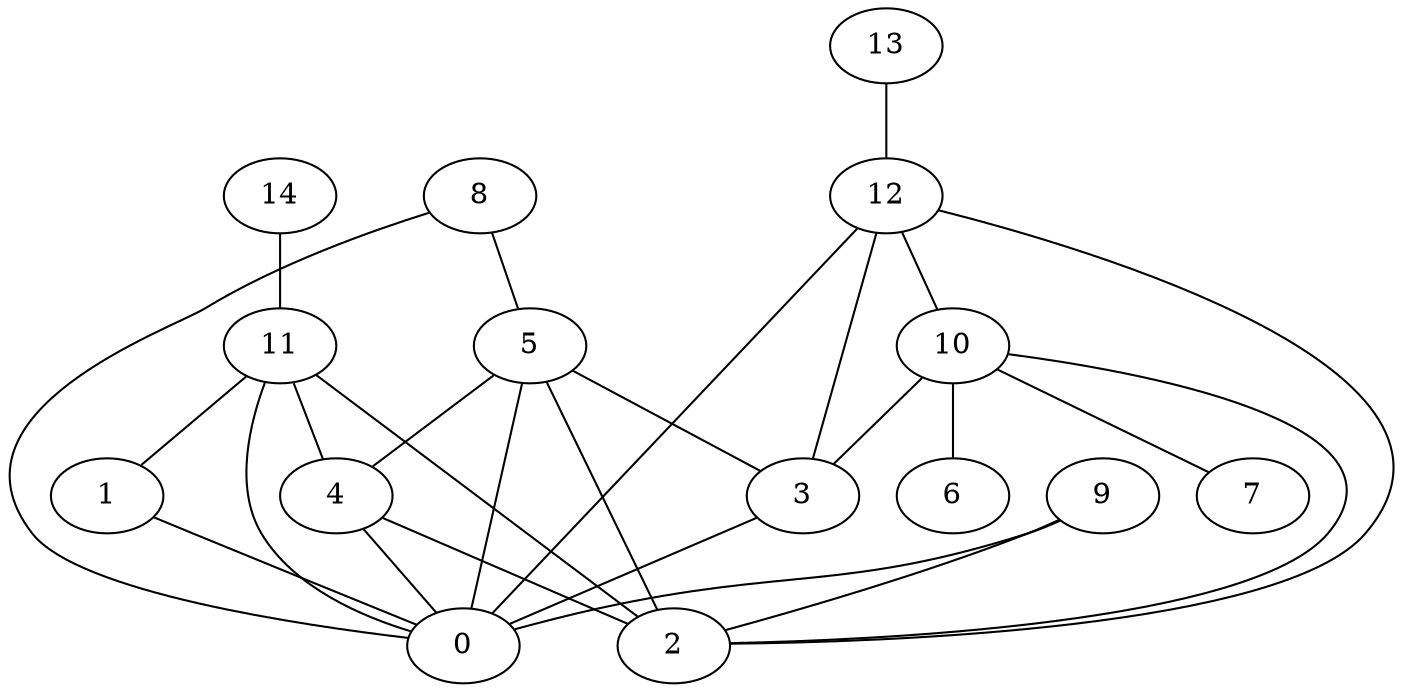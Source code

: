 digraph "sensornet-topology" {
label = "";
rankdir="BT";"0"->"1" [arrowhead = "both"] 
"0"->"3" [arrowhead = "both"] 
"0"->"4" [arrowhead = "both"] 
"0"->"5" [arrowhead = "both"] 
"0"->"8" [arrowhead = "both"] 
"0"->"9" [arrowhead = "both"] 
"0"->"11" [arrowhead = "both"] 
"0"->"12" [arrowhead = "both"] 
"1"->"11" [arrowhead = "both"] 
"2"->"4" [arrowhead = "both"] 
"2"->"5" [arrowhead = "both"] 
"2"->"9" [arrowhead = "both"] 
"2"->"10" [arrowhead = "both"] 
"2"->"11" [arrowhead = "both"] 
"2"->"12" [arrowhead = "both"] 
"3"->"5" [arrowhead = "both"] 
"3"->"10" [arrowhead = "both"] 
"3"->"12" [arrowhead = "both"] 
"4"->"5" [arrowhead = "both"] 
"4"->"11" [arrowhead = "both"] 
"5"->"8" [arrowhead = "both"] 
"6"->"10" [arrowhead = "both"] 
"7"->"10" [arrowhead = "both"] 
"10"->"12" [arrowhead = "both"] 
"11"->"14" [arrowhead = "both"] 
"12"->"13" [arrowhead = "both"] 
}